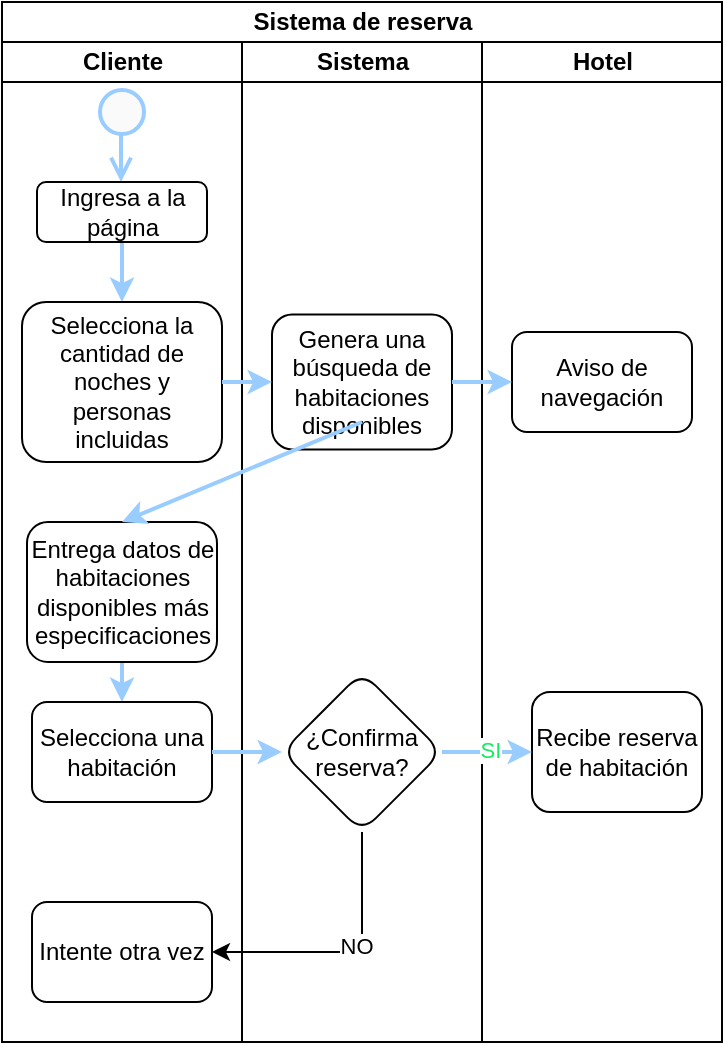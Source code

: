 <mxfile version="24.4.3" type="github">
  <diagram name="Page-1" id="74e2e168-ea6b-b213-b513-2b3c1d86103e">
    <mxGraphModel dx="1257" dy="1459" grid="1" gridSize="10" guides="1" tooltips="1" connect="1" arrows="1" fold="1" page="1" pageScale="1" pageWidth="1100" pageHeight="850" background="none" math="0" shadow="0">
      <root>
        <mxCell id="0" />
        <mxCell id="1" parent="0" />
        <mxCell id="BsSyplJfo_TApb6AKw6E-6" value="Sistema de reserva" style="swimlane;childLayout=stackLayout;resizeParent=1;resizeParentMax=0;startSize=20;html=1;" vertex="1" parent="1">
          <mxGeometry x="280" y="-40" width="360" height="520" as="geometry" />
        </mxCell>
        <mxCell id="BsSyplJfo_TApb6AKw6E-7" value="Cliente" style="swimlane;startSize=20;html=1;" vertex="1" parent="BsSyplJfo_TApb6AKw6E-6">
          <mxGeometry y="20" width="120" height="500" as="geometry" />
        </mxCell>
        <mxCell id="BsSyplJfo_TApb6AKw6E-11" value="" style="edgeStyle=orthogonalEdgeStyle;html=1;verticalAlign=bottom;endArrow=open;endSize=8;strokeColor=#99CCFF;rounded=0;strokeWidth=2;" edge="1" parent="BsSyplJfo_TApb6AKw6E-7">
          <mxGeometry relative="1" as="geometry">
            <mxPoint x="59.5" y="70" as="targetPoint" />
            <mxPoint x="59.5" y="40" as="sourcePoint" />
            <Array as="points">
              <mxPoint x="59.5" y="60" />
              <mxPoint x="59.5" y="60" />
            </Array>
          </mxGeometry>
        </mxCell>
        <mxCell id="BsSyplJfo_TApb6AKw6E-10" value="" style="ellipse;html=1;shape=startState;fillColor=#FAFAFA;strokeColor=#99CCFF;strokeWidth=2;" vertex="1" parent="BsSyplJfo_TApb6AKw6E-7">
          <mxGeometry x="45.0" y="20" width="30" height="30" as="geometry" />
        </mxCell>
        <mxCell id="BsSyplJfo_TApb6AKw6E-28" value="" style="edgeStyle=orthogonalEdgeStyle;rounded=0;orthogonalLoop=1;jettySize=auto;html=1;strokeWidth=2;strokeColor=#99CCFF;" edge="1" parent="BsSyplJfo_TApb6AKw6E-7" source="BsSyplJfo_TApb6AKw6E-12">
          <mxGeometry relative="1" as="geometry">
            <mxPoint x="60" y="130" as="targetPoint" />
          </mxGeometry>
        </mxCell>
        <mxCell id="BsSyplJfo_TApb6AKw6E-12" value="Ingresa a la página" style="rounded=1;whiteSpace=wrap;html=1;" vertex="1" parent="BsSyplJfo_TApb6AKw6E-7">
          <mxGeometry x="17.5" y="70" width="85" height="30" as="geometry" />
        </mxCell>
        <mxCell id="BsSyplJfo_TApb6AKw6E-30" value="" style="edgeStyle=orthogonalEdgeStyle;rounded=0;orthogonalLoop=1;jettySize=auto;html=1;strokeColor=#99CCFF;strokeWidth=2;" edge="1" parent="BsSyplJfo_TApb6AKw6E-7" source="BsSyplJfo_TApb6AKw6E-16">
          <mxGeometry relative="1" as="geometry">
            <mxPoint x="60" y="330" as="targetPoint" />
          </mxGeometry>
        </mxCell>
        <mxCell id="BsSyplJfo_TApb6AKw6E-16" value="Entrega datos de habitaciones disponibles más especificaciones" style="rounded=1;whiteSpace=wrap;html=1;" vertex="1" parent="BsSyplJfo_TApb6AKw6E-7">
          <mxGeometry x="12.5" y="240" width="95" height="70" as="geometry" />
        </mxCell>
        <mxCell id="BsSyplJfo_TApb6AKw6E-27" value="Selecciona la cantidad de noches y personas incluidas" style="whiteSpace=wrap;html=1;rounded=1;" vertex="1" parent="BsSyplJfo_TApb6AKw6E-7">
          <mxGeometry x="10" y="130" width="100" height="80" as="geometry" />
        </mxCell>
        <mxCell id="BsSyplJfo_TApb6AKw6E-29" value="Selecciona una habitación" style="whiteSpace=wrap;html=1;rounded=1;" vertex="1" parent="BsSyplJfo_TApb6AKw6E-7">
          <mxGeometry x="15" y="330" width="90" height="50" as="geometry" />
        </mxCell>
        <mxCell id="BsSyplJfo_TApb6AKw6E-40" value="Intente otra vez" style="whiteSpace=wrap;html=1;rounded=1;" vertex="1" parent="BsSyplJfo_TApb6AKw6E-7">
          <mxGeometry x="15" y="430" width="90" height="50" as="geometry" />
        </mxCell>
        <mxCell id="BsSyplJfo_TApb6AKw6E-8" value="Sistema" style="swimlane;startSize=20;html=1;" vertex="1" parent="BsSyplJfo_TApb6AKw6E-6">
          <mxGeometry x="120" y="20" width="120" height="500" as="geometry" />
        </mxCell>
        <mxCell id="BsSyplJfo_TApb6AKw6E-20" value="Genera una búsqueda de habitaciones disponibles" style="rounded=1;whiteSpace=wrap;html=1;" vertex="1" parent="BsSyplJfo_TApb6AKw6E-8">
          <mxGeometry x="15" y="136.25" width="90" height="67.5" as="geometry" />
        </mxCell>
        <mxCell id="BsSyplJfo_TApb6AKw6E-34" value="¿Confirma reserva?" style="rhombus;whiteSpace=wrap;html=1;rounded=1;" vertex="1" parent="BsSyplJfo_TApb6AKw6E-8">
          <mxGeometry x="20" y="315" width="80" height="80" as="geometry" />
        </mxCell>
        <mxCell id="BsSyplJfo_TApb6AKw6E-9" value="Hotel" style="swimlane;startSize=20;html=1;" vertex="1" parent="BsSyplJfo_TApb6AKw6E-6">
          <mxGeometry x="240" y="20" width="120" height="500" as="geometry" />
        </mxCell>
        <mxCell id="BsSyplJfo_TApb6AKw6E-18" value="Aviso de navegación" style="rounded=1;whiteSpace=wrap;html=1;" vertex="1" parent="BsSyplJfo_TApb6AKw6E-9">
          <mxGeometry x="15" y="145" width="90" height="50" as="geometry" />
        </mxCell>
        <mxCell id="BsSyplJfo_TApb6AKw6E-36" value="Recibe reserva de habitación" style="whiteSpace=wrap;html=1;rounded=1;" vertex="1" parent="BsSyplJfo_TApb6AKw6E-9">
          <mxGeometry x="25" y="325" width="85" height="60" as="geometry" />
        </mxCell>
        <mxCell id="BsSyplJfo_TApb6AKw6E-19" value="" style="endArrow=classic;html=1;rounded=0;strokeColor=#99CCFF;strokeWidth=2;entryX=0;entryY=0.5;entryDx=0;entryDy=0;exitX=1;exitY=0.5;exitDx=0;exitDy=0;" edge="1" parent="BsSyplJfo_TApb6AKw6E-6" source="BsSyplJfo_TApb6AKw6E-20" target="BsSyplJfo_TApb6AKw6E-18">
          <mxGeometry width="50" height="50" relative="1" as="geometry">
            <mxPoint x="140" y="250" as="sourcePoint" />
            <mxPoint x="190" y="200" as="targetPoint" />
          </mxGeometry>
        </mxCell>
        <mxCell id="BsSyplJfo_TApb6AKw6E-17" value="" style="endArrow=classic;html=1;rounded=0;strokeWidth=2;strokeColor=#99CCFF;exitX=1;exitY=0.5;exitDx=0;exitDy=0;entryX=0;entryY=0.5;entryDx=0;entryDy=0;" edge="1" parent="BsSyplJfo_TApb6AKw6E-6" source="BsSyplJfo_TApb6AKw6E-27" target="BsSyplJfo_TApb6AKw6E-20">
          <mxGeometry width="50" height="50" relative="1" as="geometry">
            <mxPoint x="140" y="250" as="sourcePoint" />
            <mxPoint x="190" y="200" as="targetPoint" />
          </mxGeometry>
        </mxCell>
        <mxCell id="BsSyplJfo_TApb6AKw6E-35" value="" style="edgeStyle=orthogonalEdgeStyle;rounded=0;orthogonalLoop=1;jettySize=auto;html=1;strokeColor=#99CCFF;strokeWidth=2;" edge="1" parent="BsSyplJfo_TApb6AKw6E-6" source="BsSyplJfo_TApb6AKw6E-29" target="BsSyplJfo_TApb6AKw6E-34">
          <mxGeometry relative="1" as="geometry" />
        </mxCell>
        <mxCell id="BsSyplJfo_TApb6AKw6E-37" value="" style="edgeStyle=orthogonalEdgeStyle;rounded=0;orthogonalLoop=1;jettySize=auto;html=1;strokeColor=#99CCFF;strokeWidth=2;" edge="1" parent="BsSyplJfo_TApb6AKw6E-6" source="BsSyplJfo_TApb6AKw6E-34" target="BsSyplJfo_TApb6AKw6E-36">
          <mxGeometry relative="1" as="geometry" />
        </mxCell>
        <mxCell id="BsSyplJfo_TApb6AKw6E-38" value="&lt;font color=&quot;#13ec5f&quot;&gt;SI&lt;/font&gt;" style="edgeLabel;html=1;align=center;verticalAlign=middle;resizable=0;points=[];" vertex="1" connectable="0" parent="BsSyplJfo_TApb6AKw6E-37">
          <mxGeometry x="0.067" y="1" relative="1" as="geometry">
            <mxPoint as="offset" />
          </mxGeometry>
        </mxCell>
        <mxCell id="BsSyplJfo_TApb6AKw6E-41" value="" style="edgeStyle=orthogonalEdgeStyle;rounded=0;orthogonalLoop=1;jettySize=auto;html=1;" edge="1" parent="BsSyplJfo_TApb6AKw6E-6" source="BsSyplJfo_TApb6AKw6E-34" target="BsSyplJfo_TApb6AKw6E-40">
          <mxGeometry relative="1" as="geometry">
            <Array as="points">
              <mxPoint x="180" y="475" />
            </Array>
          </mxGeometry>
        </mxCell>
        <mxCell id="BsSyplJfo_TApb6AKw6E-42" value="NO" style="edgeLabel;html=1;align=center;verticalAlign=middle;resizable=0;points=[];" vertex="1" connectable="0" parent="BsSyplJfo_TApb6AKw6E-41">
          <mxGeometry x="-0.067" y="-3" relative="1" as="geometry">
            <mxPoint as="offset" />
          </mxGeometry>
        </mxCell>
        <mxCell id="BsSyplJfo_TApb6AKw6E-21" value="" style="endArrow=classic;html=1;rounded=0;strokeWidth=2;strokeColor=#99CCFF;entryX=0.5;entryY=0;entryDx=0;entryDy=0;" edge="1" parent="1" target="BsSyplJfo_TApb6AKw6E-16">
          <mxGeometry width="50" height="50" relative="1" as="geometry">
            <mxPoint x="460" y="170" as="sourcePoint" />
            <mxPoint x="470" y="160" as="targetPoint" />
          </mxGeometry>
        </mxCell>
      </root>
    </mxGraphModel>
  </diagram>
</mxfile>
